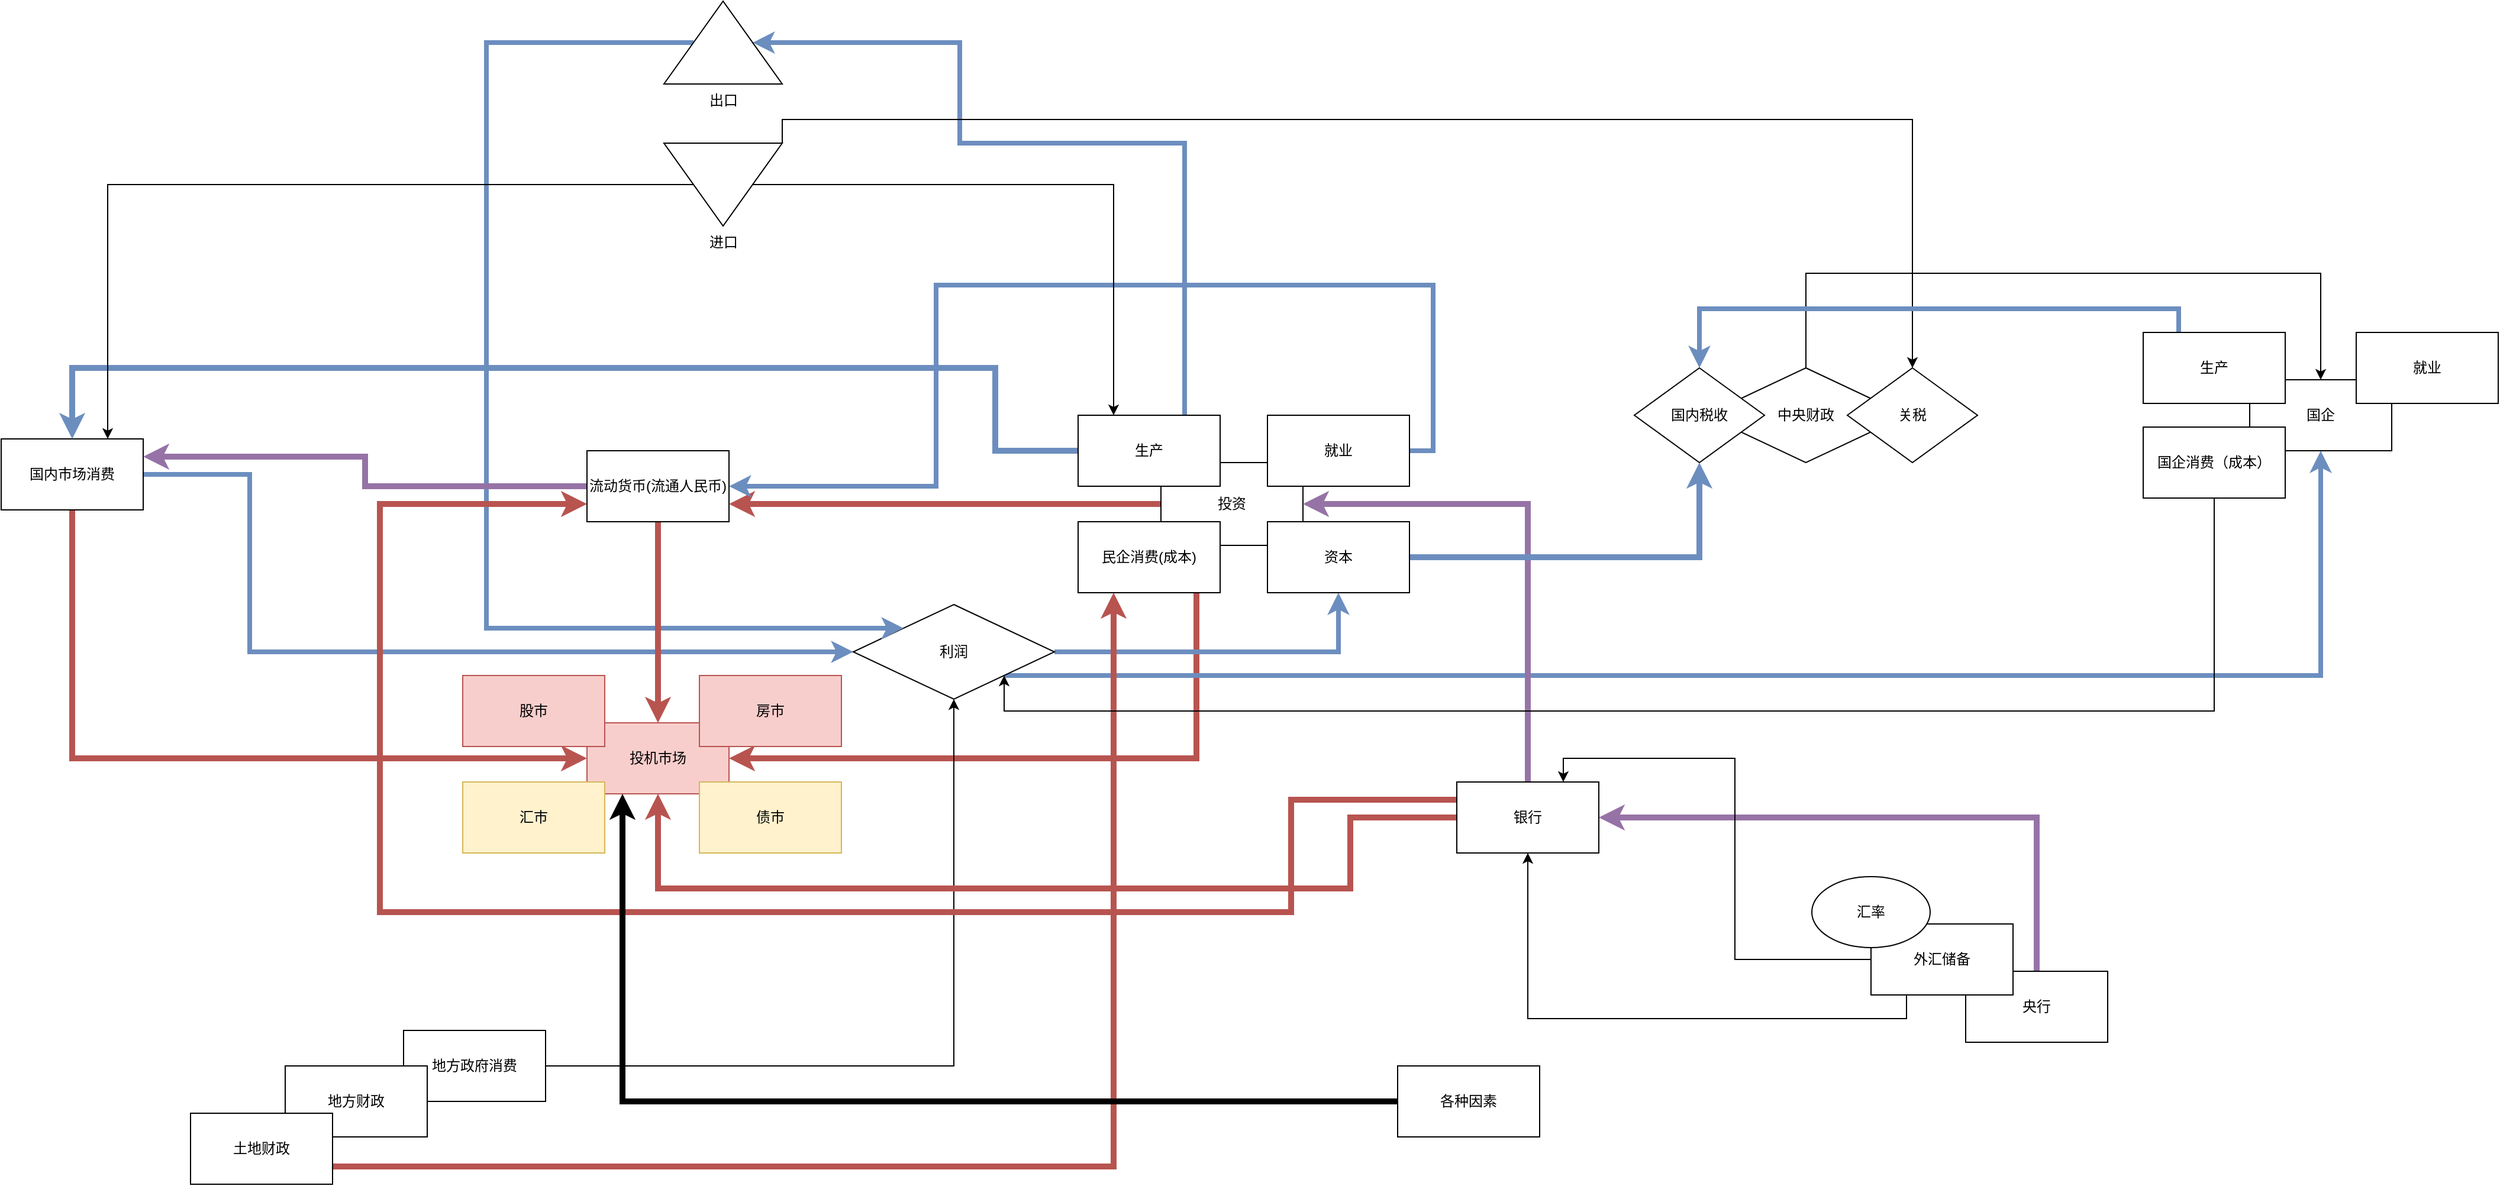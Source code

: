 <mxfile version="16.5.5" type="github">
  <diagram id="y3ov4KEdgeqS82IrDY-E" name="Page-1">
    <mxGraphModel dx="2062" dy="1124" grid="1" gridSize="10" guides="1" tooltips="1" connect="1" arrows="1" fold="1" page="1" pageScale="1" pageWidth="1920" pageHeight="1200" math="0" shadow="0">
      <root>
        <mxCell id="0" />
        <mxCell id="1" parent="0" />
        <mxCell id="xp8aon5oBIo_WXoEedsB-36" style="edgeStyle=orthogonalEdgeStyle;rounded=0;orthogonalLoop=1;jettySize=auto;html=1;exitX=1;exitY=0.5;exitDx=0;exitDy=0;entryX=0;entryY=0.5;entryDx=0;entryDy=0;strokeWidth=4;fillColor=#dae8fc;strokeColor=#6c8ebf;" edge="1" parent="1" source="1JpoMMPalMAsRspwO1MH-3" target="xp8aon5oBIo_WXoEedsB-3">
          <mxGeometry relative="1" as="geometry">
            <mxPoint x="860" y="580" as="targetPoint" />
            <Array as="points">
              <mxPoint x="480" y="580" />
              <mxPoint x="480" y="730" />
            </Array>
          </mxGeometry>
        </mxCell>
        <mxCell id="xp8aon5oBIo_WXoEedsB-45" style="edgeStyle=orthogonalEdgeStyle;rounded=0;orthogonalLoop=1;jettySize=auto;html=1;exitX=0.5;exitY=1;exitDx=0;exitDy=0;entryX=0;entryY=0.5;entryDx=0;entryDy=0;strokeWidth=5;fillColor=#f8cecc;strokeColor=#b85450;" edge="1" parent="1" source="1JpoMMPalMAsRspwO1MH-3" target="xp8aon5oBIo_WXoEedsB-10">
          <mxGeometry relative="1" as="geometry" />
        </mxCell>
        <mxCell id="1JpoMMPalMAsRspwO1MH-3" value="国内市场消费" style="rounded=0;whiteSpace=wrap;html=1;" parent="1" vertex="1">
          <mxGeometry x="270" y="550" width="120" height="60" as="geometry" />
        </mxCell>
        <mxCell id="xp8aon5oBIo_WXoEedsB-44" style="edgeStyle=orthogonalEdgeStyle;rounded=0;orthogonalLoop=1;jettySize=auto;html=1;exitX=0.25;exitY=1;exitDx=0;exitDy=0;entryX=1;entryY=0.5;entryDx=0;entryDy=0;fillColor=#f8cecc;strokeColor=#b85450;strokeWidth=5;" edge="1" parent="1" source="1JpoMMPalMAsRspwO1MH-4" target="xp8aon5oBIo_WXoEedsB-10">
          <mxGeometry relative="1" as="geometry" />
        </mxCell>
        <mxCell id="xp8aon5oBIo_WXoEedsB-88" style="edgeStyle=orthogonalEdgeStyle;rounded=0;orthogonalLoop=1;jettySize=auto;html=1;exitX=0;exitY=0.5;exitDx=0;exitDy=0;entryX=1;entryY=0.75;entryDx=0;entryDy=0;strokeWidth=5;fillColor=#f8cecc;strokeColor=#b85450;" edge="1" parent="1" source="1JpoMMPalMAsRspwO1MH-4" target="xp8aon5oBIo_WXoEedsB-47">
          <mxGeometry relative="1" as="geometry" />
        </mxCell>
        <mxCell id="1JpoMMPalMAsRspwO1MH-4" value="投资" style="rounded=0;whiteSpace=wrap;html=1;" parent="1" vertex="1">
          <mxGeometry x="1250" y="570" width="120" height="70" as="geometry" />
        </mxCell>
        <mxCell id="xp8aon5oBIo_WXoEedsB-56" style="edgeStyle=orthogonalEdgeStyle;rounded=0;orthogonalLoop=1;jettySize=auto;html=1;exitX=1;exitY=0.5;exitDx=0;exitDy=0;entryX=0.5;entryY=1;entryDx=0;entryDy=0;" edge="1" parent="1" source="1JpoMMPalMAsRspwO1MH-5" target="xp8aon5oBIo_WXoEedsB-3">
          <mxGeometry relative="1" as="geometry" />
        </mxCell>
        <mxCell id="1JpoMMPalMAsRspwO1MH-5" value="地方政府消费" style="rounded=0;whiteSpace=wrap;html=1;" parent="1" vertex="1">
          <mxGeometry x="610" y="1050" width="120" height="60" as="geometry" />
        </mxCell>
        <mxCell id="xp8aon5oBIo_WXoEedsB-34" style="edgeStyle=orthogonalEdgeStyle;rounded=0;orthogonalLoop=1;jettySize=auto;html=1;exitX=0.75;exitY=0;exitDx=0;exitDy=0;entryX=0;entryY=0;entryDx=75;entryDy=35;entryPerimeter=0;fillColor=#dae8fc;strokeColor=#6c8ebf;strokeWidth=4;" edge="1" parent="1" source="xp8aon5oBIo_WXoEedsB-2" target="xp8aon5oBIo_WXoEedsB-9">
          <mxGeometry relative="1" as="geometry">
            <Array as="points">
              <mxPoint x="1270" y="300" />
              <mxPoint x="1080" y="300" />
              <mxPoint x="1080" y="215" />
            </Array>
          </mxGeometry>
        </mxCell>
        <mxCell id="xp8aon5oBIo_WXoEedsB-89" style="edgeStyle=orthogonalEdgeStyle;rounded=0;orthogonalLoop=1;jettySize=auto;html=1;exitX=0;exitY=0.5;exitDx=0;exitDy=0;entryX=0.5;entryY=0;entryDx=0;entryDy=0;strokeWidth=5;fillColor=#dae8fc;strokeColor=#6c8ebf;" edge="1" parent="1" source="xp8aon5oBIo_WXoEedsB-2" target="1JpoMMPalMAsRspwO1MH-3">
          <mxGeometry relative="1" as="geometry">
            <Array as="points">
              <mxPoint x="1110" y="560" />
              <mxPoint x="1110" y="490" />
              <mxPoint x="330" y="490" />
            </Array>
          </mxGeometry>
        </mxCell>
        <mxCell id="xp8aon5oBIo_WXoEedsB-2" value="生产" style="rounded=0;whiteSpace=wrap;html=1;" vertex="1" parent="1">
          <mxGeometry x="1180" y="530" width="120" height="60" as="geometry" />
        </mxCell>
        <mxCell id="xp8aon5oBIo_WXoEedsB-40" style="edgeStyle=orthogonalEdgeStyle;rounded=0;orthogonalLoop=1;jettySize=auto;html=1;exitX=1;exitY=0.5;exitDx=0;exitDy=0;entryX=0.5;entryY=1;entryDx=0;entryDy=0;fillColor=#dae8fc;strokeColor=#6c8ebf;strokeWidth=4;" edge="1" parent="1" source="xp8aon5oBIo_WXoEedsB-3" target="xp8aon5oBIo_WXoEedsB-39">
          <mxGeometry relative="1" as="geometry">
            <Array as="points">
              <mxPoint x="1400" y="730" />
            </Array>
          </mxGeometry>
        </mxCell>
        <mxCell id="xp8aon5oBIo_WXoEedsB-64" style="edgeStyle=orthogonalEdgeStyle;rounded=0;orthogonalLoop=1;jettySize=auto;html=1;exitX=1;exitY=1;exitDx=0;exitDy=0;fillColor=#dae8fc;strokeColor=#6c8ebf;strokeWidth=4;" edge="1" parent="1" source="xp8aon5oBIo_WXoEedsB-3" target="xp8aon5oBIo_WXoEedsB-57">
          <mxGeometry relative="1" as="geometry" />
        </mxCell>
        <mxCell id="xp8aon5oBIo_WXoEedsB-3" value="利润" style="rhombus;whiteSpace=wrap;html=1;" vertex="1" parent="1">
          <mxGeometry x="990" y="690" width="170" height="80" as="geometry" />
        </mxCell>
        <mxCell id="xp8aon5oBIo_WXoEedsB-58" style="edgeStyle=orthogonalEdgeStyle;rounded=0;orthogonalLoop=1;jettySize=auto;html=1;exitX=0.5;exitY=0;exitDx=0;exitDy=0;entryX=0.5;entryY=0;entryDx=0;entryDy=0;" edge="1" parent="1" source="xp8aon5oBIo_WXoEedsB-7" target="xp8aon5oBIo_WXoEedsB-57">
          <mxGeometry relative="1" as="geometry">
            <Array as="points">
              <mxPoint x="1795" y="410" />
              <mxPoint x="2230" y="410" />
            </Array>
          </mxGeometry>
        </mxCell>
        <mxCell id="xp8aon5oBIo_WXoEedsB-7" value="中央财政" style="rhombus;whiteSpace=wrap;html=1;" vertex="1" parent="1">
          <mxGeometry x="1710" y="490" width="170" height="80" as="geometry" />
        </mxCell>
        <mxCell id="xp8aon5oBIo_WXoEedsB-67" style="edgeStyle=orthogonalEdgeStyle;rounded=0;orthogonalLoop=1;jettySize=auto;html=1;exitX=0;exitY=0;exitDx=25;exitDy=35;exitPerimeter=0;entryX=0;entryY=0;entryDx=0;entryDy=0;fillColor=#dae8fc;strokeColor=#6c8ebf;strokeWidth=4;" edge="1" parent="1" source="xp8aon5oBIo_WXoEedsB-9" target="xp8aon5oBIo_WXoEedsB-3">
          <mxGeometry relative="1" as="geometry">
            <Array as="points">
              <mxPoint x="680" y="215" />
              <mxPoint x="680" y="710" />
            </Array>
          </mxGeometry>
        </mxCell>
        <mxCell id="xp8aon5oBIo_WXoEedsB-9" value="出口" style="verticalLabelPosition=bottom;verticalAlign=top;html=1;shape=mxgraph.basic.acute_triangle;dx=0.5;" vertex="1" parent="1">
          <mxGeometry x="830" y="180" width="100" height="70" as="geometry" />
        </mxCell>
        <mxCell id="xp8aon5oBIo_WXoEedsB-10" value="投机市场" style="rounded=0;whiteSpace=wrap;html=1;fillColor=#f8cecc;strokeColor=#b85450;" vertex="1" parent="1">
          <mxGeometry x="765" y="790" width="120" height="60" as="geometry" />
        </mxCell>
        <mxCell id="xp8aon5oBIo_WXoEedsB-55" style="edgeStyle=orthogonalEdgeStyle;rounded=0;orthogonalLoop=1;jettySize=auto;html=1;exitX=0.5;exitY=0;exitDx=0;exitDy=0;entryX=1;entryY=0.5;entryDx=0;entryDy=0;fillColor=#e1d5e7;strokeColor=#9673a6;strokeWidth=5;" edge="1" parent="1" source="xp8aon5oBIo_WXoEedsB-11" target="xp8aon5oBIo_WXoEedsB-12">
          <mxGeometry relative="1" as="geometry" />
        </mxCell>
        <mxCell id="xp8aon5oBIo_WXoEedsB-11" value="央行" style="rounded=0;whiteSpace=wrap;html=1;" vertex="1" parent="1">
          <mxGeometry x="1930" y="1000" width="120" height="60" as="geometry" />
        </mxCell>
        <mxCell id="xp8aon5oBIo_WXoEedsB-42" style="edgeStyle=orthogonalEdgeStyle;rounded=0;orthogonalLoop=1;jettySize=auto;html=1;exitX=0.5;exitY=0;exitDx=0;exitDy=0;entryX=1;entryY=0.5;entryDx=0;entryDy=0;fillColor=#e1d5e7;strokeColor=#9673a6;strokeWidth=5;" edge="1" parent="1" source="xp8aon5oBIo_WXoEedsB-12" target="1JpoMMPalMAsRspwO1MH-4">
          <mxGeometry relative="1" as="geometry" />
        </mxCell>
        <mxCell id="xp8aon5oBIo_WXoEedsB-51" style="edgeStyle=orthogonalEdgeStyle;rounded=0;orthogonalLoop=1;jettySize=auto;html=1;exitX=0;exitY=0.5;exitDx=0;exitDy=0;entryX=0.5;entryY=1;entryDx=0;entryDy=0;fillColor=#f8cecc;strokeColor=#b85450;strokeWidth=5;" edge="1" parent="1" source="xp8aon5oBIo_WXoEedsB-12" target="xp8aon5oBIo_WXoEedsB-10">
          <mxGeometry relative="1" as="geometry">
            <Array as="points">
              <mxPoint x="1410" y="870" />
              <mxPoint x="1410" y="930" />
              <mxPoint x="825" y="930" />
            </Array>
          </mxGeometry>
        </mxCell>
        <mxCell id="xp8aon5oBIo_WXoEedsB-86" style="edgeStyle=orthogonalEdgeStyle;rounded=0;orthogonalLoop=1;jettySize=auto;html=1;exitX=0;exitY=0.25;exitDx=0;exitDy=0;entryX=0;entryY=0.75;entryDx=0;entryDy=0;strokeWidth=5;fillColor=#f8cecc;strokeColor=#b85450;" edge="1" parent="1" source="xp8aon5oBIo_WXoEedsB-12" target="xp8aon5oBIo_WXoEedsB-47">
          <mxGeometry relative="1" as="geometry">
            <Array as="points">
              <mxPoint x="1360" y="855" />
              <mxPoint x="1360" y="950" />
              <mxPoint x="590" y="950" />
              <mxPoint x="590" y="605" />
            </Array>
          </mxGeometry>
        </mxCell>
        <mxCell id="xp8aon5oBIo_WXoEedsB-12" value="银行" style="rounded=0;whiteSpace=wrap;html=1;" vertex="1" parent="1">
          <mxGeometry x="1500" y="840" width="120" height="60" as="geometry" />
        </mxCell>
        <mxCell id="xp8aon5oBIo_WXoEedsB-48" style="edgeStyle=orthogonalEdgeStyle;rounded=0;orthogonalLoop=1;jettySize=auto;html=1;exitX=1;exitY=0.5;exitDx=0;exitDy=0;entryX=1;entryY=0.5;entryDx=0;entryDy=0;fillColor=#dae8fc;strokeColor=#6c8ebf;strokeWidth=4;" edge="1" parent="1" source="xp8aon5oBIo_WXoEedsB-13" target="xp8aon5oBIo_WXoEedsB-47">
          <mxGeometry relative="1" as="geometry">
            <Array as="points">
              <mxPoint x="1480" y="560" />
              <mxPoint x="1480" y="420" />
              <mxPoint x="1060" y="420" />
              <mxPoint x="1060" y="590" />
            </Array>
          </mxGeometry>
        </mxCell>
        <mxCell id="xp8aon5oBIo_WXoEedsB-13" value="就业" style="rounded=0;whiteSpace=wrap;html=1;" vertex="1" parent="1">
          <mxGeometry x="1340" y="530" width="120" height="60" as="geometry" />
        </mxCell>
        <mxCell id="xp8aon5oBIo_WXoEedsB-76" style="edgeStyle=orthogonalEdgeStyle;rounded=0;orthogonalLoop=1;jettySize=auto;html=1;entryX=0.75;entryY=0;entryDx=0;entryDy=0;" edge="1" parent="1" source="xp8aon5oBIo_WXoEedsB-14" target="xp8aon5oBIo_WXoEedsB-12">
          <mxGeometry relative="1" as="geometry" />
        </mxCell>
        <mxCell id="xp8aon5oBIo_WXoEedsB-84" style="edgeStyle=orthogonalEdgeStyle;rounded=0;orthogonalLoop=1;jettySize=auto;html=1;exitX=0.25;exitY=1;exitDx=0;exitDy=0;entryX=0.5;entryY=1;entryDx=0;entryDy=0;" edge="1" parent="1" source="xp8aon5oBIo_WXoEedsB-14" target="xp8aon5oBIo_WXoEedsB-12">
          <mxGeometry relative="1" as="geometry" />
        </mxCell>
        <mxCell id="xp8aon5oBIo_WXoEedsB-14" value="外汇储备" style="rounded=0;whiteSpace=wrap;html=1;" vertex="1" parent="1">
          <mxGeometry x="1850" y="960" width="120" height="60" as="geometry" />
        </mxCell>
        <mxCell id="xp8aon5oBIo_WXoEedsB-16" value="地方财政" style="rounded=0;whiteSpace=wrap;html=1;" vertex="1" parent="1">
          <mxGeometry x="510" y="1080" width="120" height="60" as="geometry" />
        </mxCell>
        <mxCell id="xp8aon5oBIo_WXoEedsB-85" style="edgeStyle=orthogonalEdgeStyle;rounded=0;orthogonalLoop=1;jettySize=auto;html=1;exitX=1;exitY=0.75;exitDx=0;exitDy=0;entryX=0.25;entryY=1;entryDx=0;entryDy=0;strokeWidth=5;fillColor=#f8cecc;strokeColor=#b85450;" edge="1" parent="1" source="xp8aon5oBIo_WXoEedsB-17" target="xp8aon5oBIo_WXoEedsB-61">
          <mxGeometry relative="1" as="geometry" />
        </mxCell>
        <mxCell id="xp8aon5oBIo_WXoEedsB-17" value="土地财政" style="rounded=0;whiteSpace=wrap;html=1;" vertex="1" parent="1">
          <mxGeometry x="430" y="1120" width="120" height="60" as="geometry" />
        </mxCell>
        <mxCell id="xp8aon5oBIo_WXoEedsB-19" value="关税" style="rhombus;whiteSpace=wrap;html=1;" vertex="1" parent="1">
          <mxGeometry x="1830" y="490" width="110" height="80" as="geometry" />
        </mxCell>
        <mxCell id="xp8aon5oBIo_WXoEedsB-20" value="国内税收" style="rhombus;whiteSpace=wrap;html=1;" vertex="1" parent="1">
          <mxGeometry x="1650" y="490" width="110" height="80" as="geometry" />
        </mxCell>
        <mxCell id="xp8aon5oBIo_WXoEedsB-31" style="edgeStyle=orthogonalEdgeStyle;rounded=0;orthogonalLoop=1;jettySize=auto;html=1;exitX=0;exitY=0;exitDx=25;exitDy=35;exitPerimeter=0;entryX=0.25;entryY=0;entryDx=0;entryDy=0;" edge="1" parent="1" source="xp8aon5oBIo_WXoEedsB-22" target="xp8aon5oBIo_WXoEedsB-2">
          <mxGeometry relative="1" as="geometry" />
        </mxCell>
        <mxCell id="xp8aon5oBIo_WXoEedsB-32" style="edgeStyle=orthogonalEdgeStyle;rounded=0;orthogonalLoop=1;jettySize=auto;html=1;exitX=0;exitY=0;exitDx=75;exitDy=35;exitPerimeter=0;entryX=0.75;entryY=0;entryDx=0;entryDy=0;" edge="1" parent="1" source="xp8aon5oBIo_WXoEedsB-22" target="1JpoMMPalMAsRspwO1MH-3">
          <mxGeometry relative="1" as="geometry" />
        </mxCell>
        <mxCell id="xp8aon5oBIo_WXoEedsB-66" style="edgeStyle=orthogonalEdgeStyle;rounded=0;orthogonalLoop=1;jettySize=auto;html=1;exitX=0;exitY=1;exitDx=0;exitDy=0;exitPerimeter=0;" edge="1" parent="1" source="xp8aon5oBIo_WXoEedsB-22" target="xp8aon5oBIo_WXoEedsB-19">
          <mxGeometry relative="1" as="geometry" />
        </mxCell>
        <mxCell id="xp8aon5oBIo_WXoEedsB-22" value="进口" style="verticalLabelPosition=bottom;verticalAlign=top;html=1;shape=mxgraph.basic.acute_triangle;dx=0.5;direction=west;" vertex="1" parent="1">
          <mxGeometry x="830" y="300" width="100" height="70" as="geometry" />
        </mxCell>
        <mxCell id="xp8aon5oBIo_WXoEedsB-41" style="edgeStyle=orthogonalEdgeStyle;rounded=0;orthogonalLoop=1;jettySize=auto;html=1;exitX=1;exitY=0.5;exitDx=0;exitDy=0;entryX=0.5;entryY=1;entryDx=0;entryDy=0;fillColor=#dae8fc;strokeColor=#6c8ebf;strokeWidth=5;" edge="1" parent="1" source="xp8aon5oBIo_WXoEedsB-39" target="xp8aon5oBIo_WXoEedsB-20">
          <mxGeometry relative="1" as="geometry" />
        </mxCell>
        <mxCell id="xp8aon5oBIo_WXoEedsB-39" value="资本" style="rounded=0;whiteSpace=wrap;html=1;" vertex="1" parent="1">
          <mxGeometry x="1340" y="620" width="120" height="60" as="geometry" />
        </mxCell>
        <mxCell id="xp8aon5oBIo_WXoEedsB-49" style="edgeStyle=orthogonalEdgeStyle;rounded=0;orthogonalLoop=1;jettySize=auto;html=1;exitX=0;exitY=0.5;exitDx=0;exitDy=0;entryX=1;entryY=0.25;entryDx=0;entryDy=0;fillColor=#e1d5e7;strokeColor=#9673a6;strokeWidth=5;" edge="1" parent="1" source="xp8aon5oBIo_WXoEedsB-47" target="1JpoMMPalMAsRspwO1MH-3">
          <mxGeometry relative="1" as="geometry" />
        </mxCell>
        <mxCell id="xp8aon5oBIo_WXoEedsB-50" style="edgeStyle=orthogonalEdgeStyle;rounded=0;orthogonalLoop=1;jettySize=auto;html=1;exitX=0.5;exitY=1;exitDx=0;exitDy=0;fillColor=#f8cecc;strokeColor=#b85450;strokeWidth=5;entryX=0.5;entryY=0;entryDx=0;entryDy=0;" edge="1" parent="1" source="xp8aon5oBIo_WXoEedsB-47" target="xp8aon5oBIo_WXoEedsB-10">
          <mxGeometry relative="1" as="geometry">
            <Array as="points">
              <mxPoint x="825" y="710" />
              <mxPoint x="825" y="710" />
            </Array>
          </mxGeometry>
        </mxCell>
        <mxCell id="xp8aon5oBIo_WXoEedsB-47" value="流动货币(流通人民币)" style="rounded=0;whiteSpace=wrap;html=1;" vertex="1" parent="1">
          <mxGeometry x="765" y="560" width="120" height="60" as="geometry" />
        </mxCell>
        <mxCell id="xp8aon5oBIo_WXoEedsB-52" value="汇率" style="ellipse;whiteSpace=wrap;html=1;" vertex="1" parent="1">
          <mxGeometry x="1800" y="920" width="100" height="60" as="geometry" />
        </mxCell>
        <mxCell id="xp8aon5oBIo_WXoEedsB-57" value="国企" style="rounded=0;whiteSpace=wrap;html=1;" vertex="1" parent="1">
          <mxGeometry x="2170" y="500" width="120" height="60" as="geometry" />
        </mxCell>
        <mxCell id="xp8aon5oBIo_WXoEedsB-62" style="edgeStyle=orthogonalEdgeStyle;rounded=0;orthogonalLoop=1;jettySize=auto;html=1;exitX=0.5;exitY=1;exitDx=0;exitDy=0;entryX=1;entryY=1;entryDx=0;entryDy=0;" edge="1" parent="1" source="xp8aon5oBIo_WXoEedsB-60" target="xp8aon5oBIo_WXoEedsB-3">
          <mxGeometry relative="1" as="geometry">
            <Array as="points">
              <mxPoint x="2140" y="780" />
              <mxPoint x="1118" y="780" />
            </Array>
          </mxGeometry>
        </mxCell>
        <mxCell id="xp8aon5oBIo_WXoEedsB-60" value="国企消费（成本）" style="rounded=0;whiteSpace=wrap;html=1;" vertex="1" parent="1">
          <mxGeometry x="2080" y="540" width="120" height="60" as="geometry" />
        </mxCell>
        <mxCell id="xp8aon5oBIo_WXoEedsB-61" value="民企消费(成本)" style="rounded=0;whiteSpace=wrap;html=1;" vertex="1" parent="1">
          <mxGeometry x="1180" y="620" width="120" height="60" as="geometry" />
        </mxCell>
        <mxCell id="xp8aon5oBIo_WXoEedsB-72" value="股市" style="rounded=0;whiteSpace=wrap;html=1;fillColor=#f8cecc;strokeColor=#b85450;" vertex="1" parent="1">
          <mxGeometry x="660" y="750" width="120" height="60" as="geometry" />
        </mxCell>
        <mxCell id="xp8aon5oBIo_WXoEedsB-73" value="房市" style="rounded=0;whiteSpace=wrap;html=1;fillColor=#f8cecc;strokeColor=#b85450;" vertex="1" parent="1">
          <mxGeometry x="860" y="750" width="120" height="60" as="geometry" />
        </mxCell>
        <mxCell id="xp8aon5oBIo_WXoEedsB-74" value="汇市" style="rounded=0;whiteSpace=wrap;html=1;fillColor=#fff2cc;strokeColor=#d6b656;" vertex="1" parent="1">
          <mxGeometry x="660" y="840" width="120" height="60" as="geometry" />
        </mxCell>
        <mxCell id="xp8aon5oBIo_WXoEedsB-77" value="就业" style="rounded=0;whiteSpace=wrap;html=1;" vertex="1" parent="1">
          <mxGeometry x="2260" y="460" width="120" height="60" as="geometry" />
        </mxCell>
        <mxCell id="xp8aon5oBIo_WXoEedsB-79" style="edgeStyle=orthogonalEdgeStyle;rounded=0;orthogonalLoop=1;jettySize=auto;html=1;exitX=0.25;exitY=0;exitDx=0;exitDy=0;entryX=0.5;entryY=0;entryDx=0;entryDy=0;fillColor=#dae8fc;strokeColor=#6c8ebf;strokeWidth=4;" edge="1" parent="1" source="xp8aon5oBIo_WXoEedsB-78" target="xp8aon5oBIo_WXoEedsB-20">
          <mxGeometry relative="1" as="geometry" />
        </mxCell>
        <mxCell id="xp8aon5oBIo_WXoEedsB-78" value="生产" style="rounded=0;whiteSpace=wrap;html=1;" vertex="1" parent="1">
          <mxGeometry x="2080" y="460" width="120" height="60" as="geometry" />
        </mxCell>
        <mxCell id="xp8aon5oBIo_WXoEedsB-80" value="债市" style="rounded=0;whiteSpace=wrap;html=1;fillColor=#fff2cc;strokeColor=#d6b656;" vertex="1" parent="1">
          <mxGeometry x="860" y="840" width="120" height="60" as="geometry" />
        </mxCell>
        <mxCell id="xp8aon5oBIo_WXoEedsB-91" style="edgeStyle=orthogonalEdgeStyle;rounded=0;orthogonalLoop=1;jettySize=auto;html=1;exitX=0;exitY=0.5;exitDx=0;exitDy=0;entryX=0.25;entryY=1;entryDx=0;entryDy=0;strokeWidth=5;" edge="1" parent="1" source="xp8aon5oBIo_WXoEedsB-90" target="xp8aon5oBIo_WXoEedsB-10">
          <mxGeometry relative="1" as="geometry" />
        </mxCell>
        <mxCell id="xp8aon5oBIo_WXoEedsB-90" value="&lt;div&gt;各种因素&lt;/div&gt;" style="rounded=0;whiteSpace=wrap;html=1;" vertex="1" parent="1">
          <mxGeometry x="1450" y="1080" width="120" height="60" as="geometry" />
        </mxCell>
      </root>
    </mxGraphModel>
  </diagram>
</mxfile>
